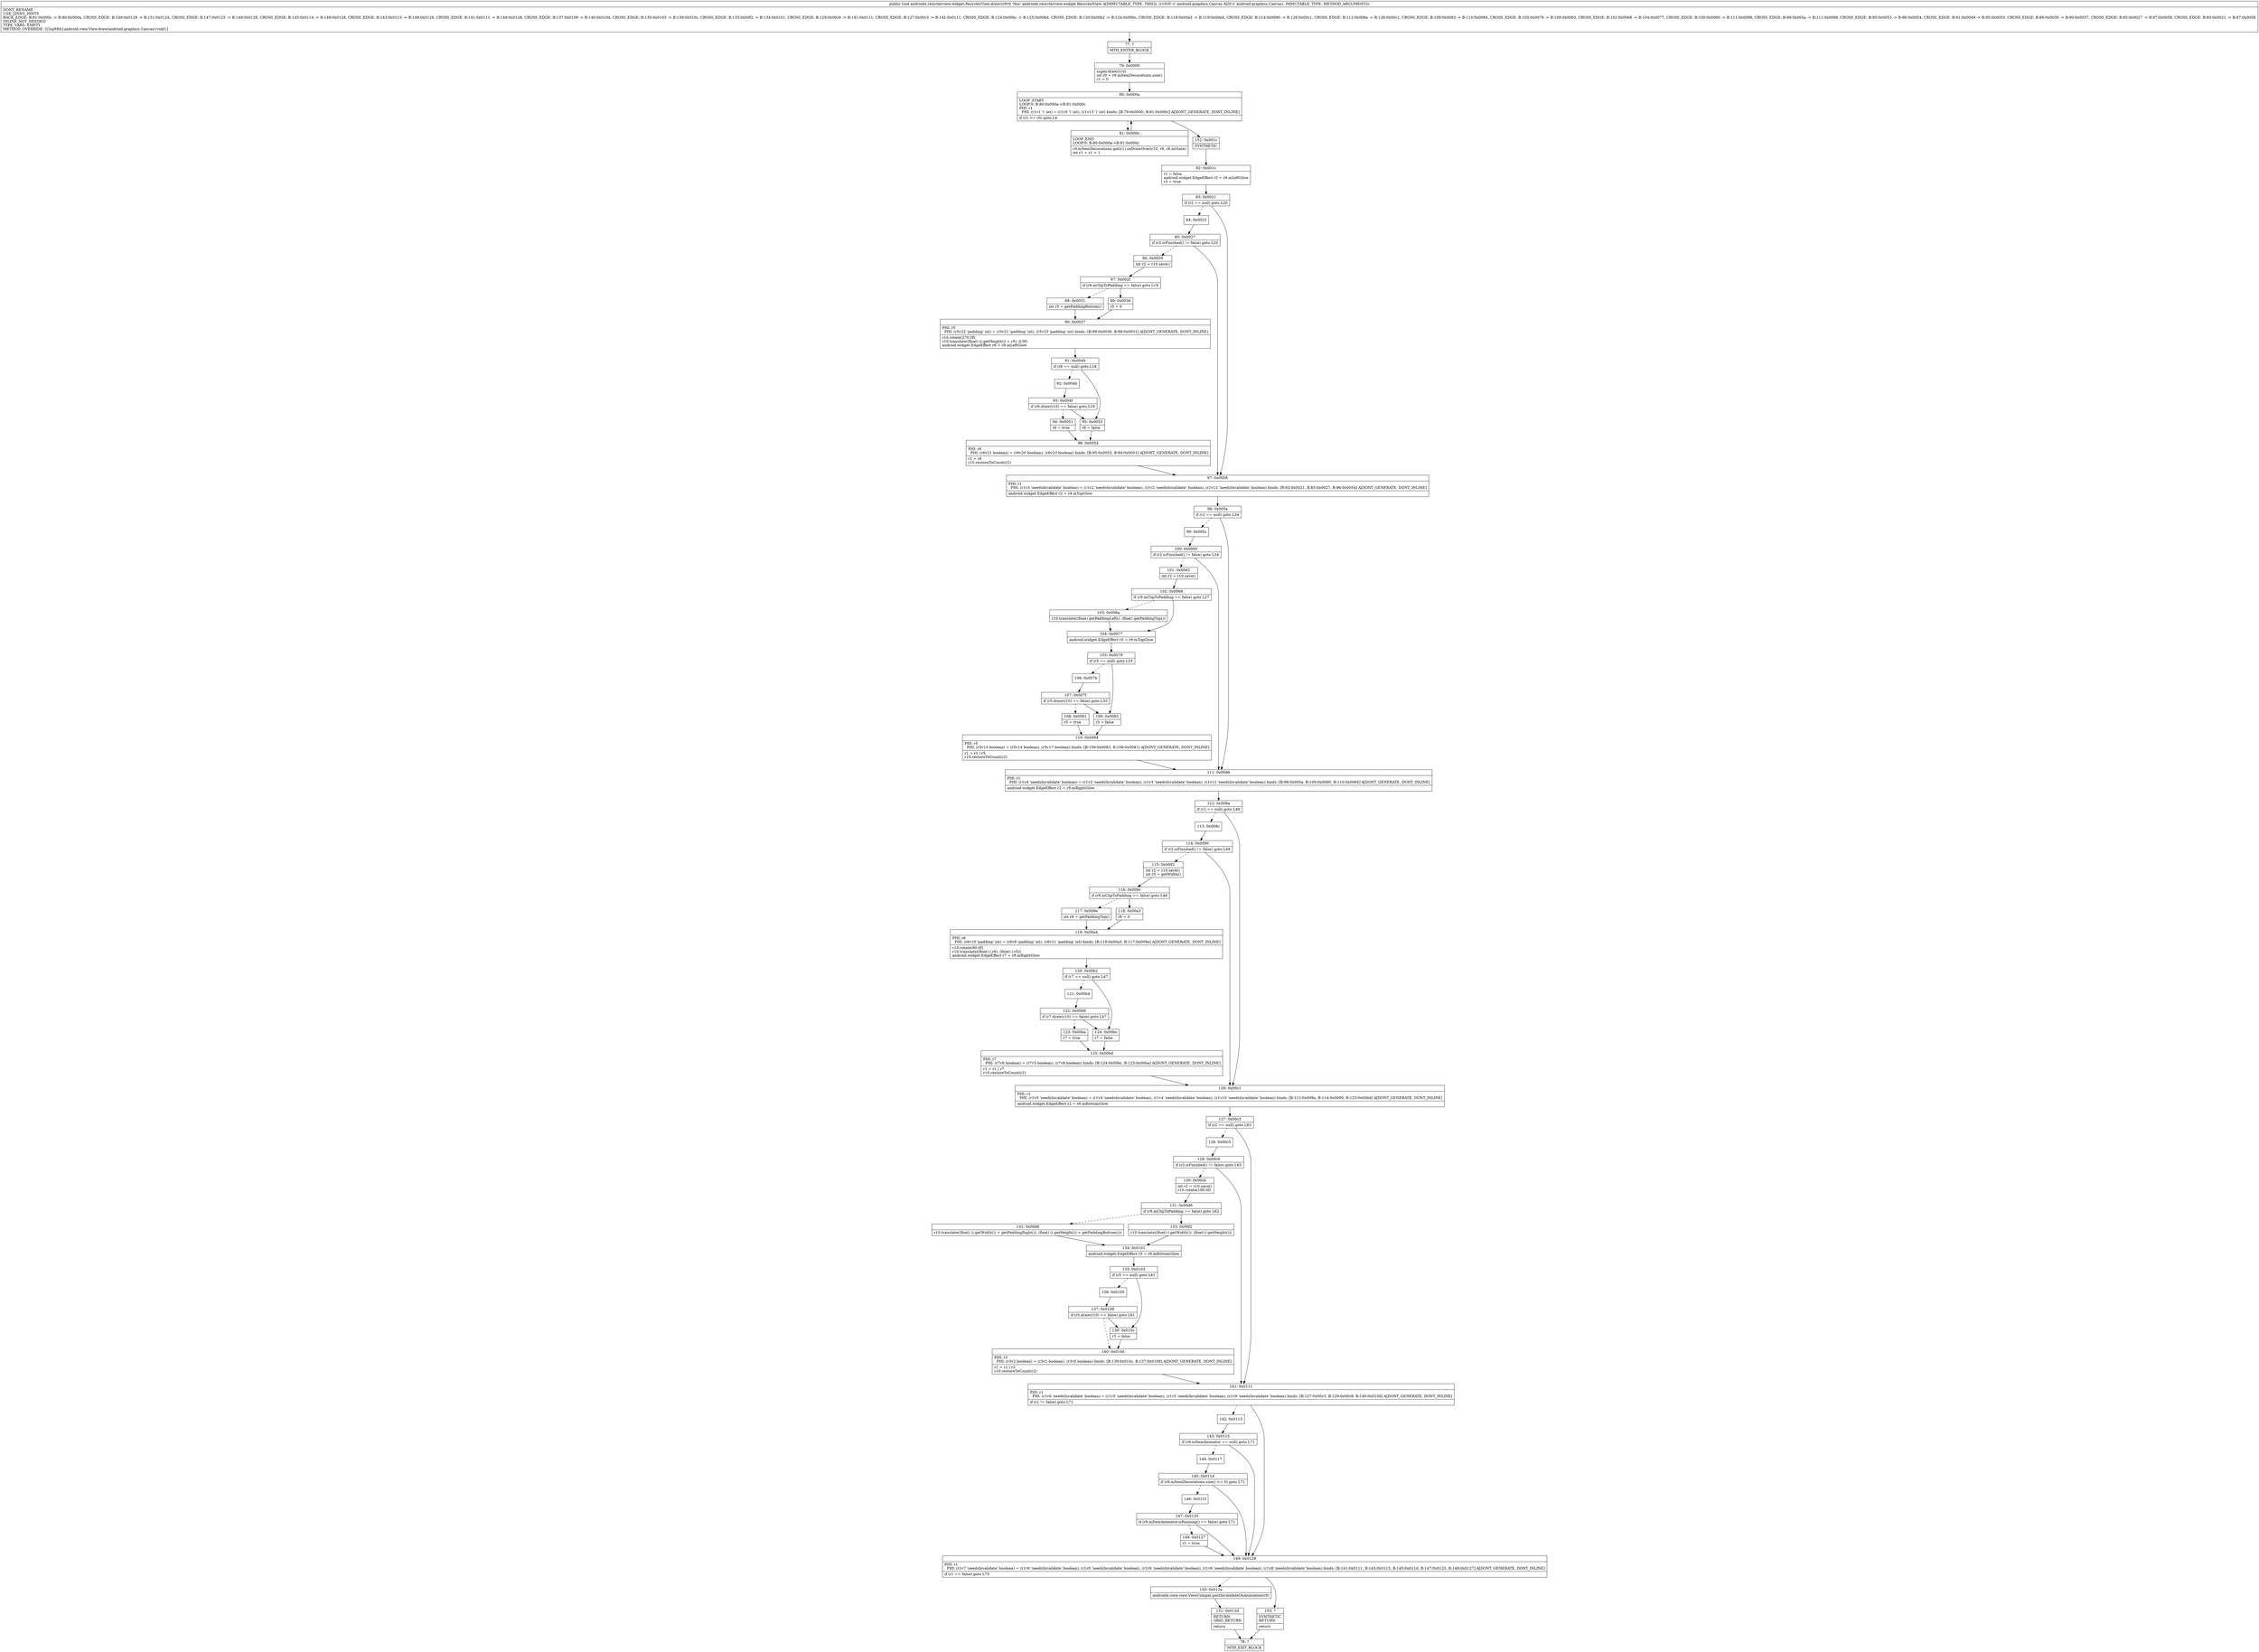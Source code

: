 digraph "CFG forandroidx.recyclerview.widget.RecyclerView.draw(Landroid\/graphics\/Canvas;)V" {
Node_77 [shape=record,label="{77\:\ ?|MTH_ENTER_BLOCK\l}"];
Node_79 [shape=record,label="{79\:\ 0x0000|super.draw(r10)\lint r0 = r9.mItemDecorations.size()\lr1 = 0\l}"];
Node_80 [shape=record,label="{80\:\ 0x000a|LOOP_START\lLOOP:0: B:80:0x000a\-\>B:81:0x000c\lPHI: r1 \l  PHI: (r1v1 'i' int) = (r1v0 'i' int), (r1v13 'i' int) binds: [B:79:0x0000, B:81:0x000c] A[DONT_GENERATE, DONT_INLINE]\l|if (r1 \>= r0) goto L4\l}"];
Node_81 [shape=record,label="{81\:\ 0x000c|LOOP_END\lLOOP:0: B:80:0x000a\-\>B:81:0x000c\l|r9.mItemDecorations.get(r1).onDrawOver(r10, r9, r9.mState)\lint r1 = r1 + 1\l}"];
Node_152 [shape=record,label="{152\:\ 0x001c|SYNTHETIC\l}"];
Node_82 [shape=record,label="{82\:\ 0x001c|r1 = false\landroid.widget.EdgeEffect r2 = r9.mLeftGlow\lr3 = true\l}"];
Node_83 [shape=record,label="{83\:\ 0x0021|if (r2 == null) goto L20\l}"];
Node_84 [shape=record,label="{84\:\ 0x0023}"];
Node_85 [shape=record,label="{85\:\ 0x0027|if (r2.isFinished() != false) goto L20\l}"];
Node_86 [shape=record,label="{86\:\ 0x0029|int r2 = r10.save()\l}"];
Node_87 [shape=record,label="{87\:\ 0x002f|if (r9.mClipToPadding == false) goto L19\l}"];
Node_88 [shape=record,label="{88\:\ 0x0031|int r5 = getPaddingBottom()\l}"];
Node_90 [shape=record,label="{90\:\ 0x0037|PHI: r5 \l  PHI: (r5v22 'padding' int) = (r5v21 'padding' int), (r5v23 'padding' int) binds: [B:89:0x0036, B:88:0x0031] A[DONT_GENERATE, DONT_INLINE]\l|r10.rotate(270.0f)\lr10.translate((float) ((\-getHeight()) + r5), 0.0f)\landroid.widget.EdgeEffect r6 = r9.mLeftGlow\l}"];
Node_91 [shape=record,label="{91\:\ 0x0049|if (r6 == null) goto L18\l}"];
Node_92 [shape=record,label="{92\:\ 0x004b}"];
Node_93 [shape=record,label="{93\:\ 0x004f|if (r6.draw(r10) == false) goto L18\l}"];
Node_94 [shape=record,label="{94\:\ 0x0051|r6 = true\l}"];
Node_96 [shape=record,label="{96\:\ 0x0054|PHI: r6 \l  PHI: (r6v21 boolean) = (r6v20 boolean), (r6v23 boolean) binds: [B:95:0x0053, B:94:0x0051] A[DONT_GENERATE, DONT_INLINE]\l|r1 = r6\lr10.restoreToCount(r2)\l}"];
Node_95 [shape=record,label="{95\:\ 0x0053|r6 = false\l}"];
Node_89 [shape=record,label="{89\:\ 0x0036|r5 = 0\l}"];
Node_97 [shape=record,label="{97\:\ 0x0058|PHI: r1 \l  PHI: (r1v3 'needsInvalidate' boolean) = (r1v2 'needsInvalidate' boolean), (r1v2 'needsInvalidate' boolean), (r1v12 'needsInvalidate' boolean) binds: [B:83:0x0021, B:85:0x0027, B:96:0x0054] A[DONT_GENERATE, DONT_INLINE]\l|android.widget.EdgeEffect r2 = r9.mTopGlow\l}"];
Node_98 [shape=record,label="{98\:\ 0x005a|if (r2 == null) goto L34\l}"];
Node_99 [shape=record,label="{99\:\ 0x005c}"];
Node_100 [shape=record,label="{100\:\ 0x0060|if (r2.isFinished() != false) goto L34\l}"];
Node_101 [shape=record,label="{101\:\ 0x0062|int r2 = r10.save()\l}"];
Node_102 [shape=record,label="{102\:\ 0x0068|if (r9.mClipToPadding == false) goto L27\l}"];
Node_103 [shape=record,label="{103\:\ 0x006a|r10.translate((float) getPaddingLeft(), (float) getPaddingTop())\l}"];
Node_104 [shape=record,label="{104\:\ 0x0077|android.widget.EdgeEffect r5 = r9.mTopGlow\l}"];
Node_105 [shape=record,label="{105\:\ 0x0079|if (r5 == null) goto L33\l}"];
Node_106 [shape=record,label="{106\:\ 0x007b}"];
Node_107 [shape=record,label="{107\:\ 0x007f|if (r5.draw(r10) == false) goto L33\l}"];
Node_108 [shape=record,label="{108\:\ 0x0081|r5 = true\l}"];
Node_110 [shape=record,label="{110\:\ 0x0084|PHI: r5 \l  PHI: (r5v15 boolean) = (r5v14 boolean), (r5v17 boolean) binds: [B:109:0x0083, B:108:0x0081] A[DONT_GENERATE, DONT_INLINE]\l|r1 = r1 \| r5\lr10.restoreToCount(r2)\l}"];
Node_109 [shape=record,label="{109\:\ 0x0083|r5 = false\l}"];
Node_111 [shape=record,label="{111\:\ 0x0088|PHI: r1 \l  PHI: (r1v4 'needsInvalidate' boolean) = (r1v3 'needsInvalidate' boolean), (r1v3 'needsInvalidate' boolean), (r1v11 'needsInvalidate' boolean) binds: [B:98:0x005a, B:100:0x0060, B:110:0x0084] A[DONT_GENERATE, DONT_INLINE]\l|android.widget.EdgeEffect r2 = r9.mRightGlow\l}"];
Node_112 [shape=record,label="{112\:\ 0x008a|if (r2 == null) goto L49\l}"];
Node_113 [shape=record,label="{113\:\ 0x008c}"];
Node_114 [shape=record,label="{114\:\ 0x0090|if (r2.isFinished() != false) goto L49\l}"];
Node_115 [shape=record,label="{115\:\ 0x0092|int r2 = r10.save()\lint r5 = getWidth()\l}"];
Node_116 [shape=record,label="{116\:\ 0x009c|if (r9.mClipToPadding == false) goto L48\l}"];
Node_117 [shape=record,label="{117\:\ 0x009e|int r6 = getPaddingTop()\l}"];
Node_119 [shape=record,label="{119\:\ 0x00a4|PHI: r6 \l  PHI: (r6v10 'padding' int) = (r6v9 'padding' int), (r6v11 'padding' int) binds: [B:118:0x00a3, B:117:0x009e] A[DONT_GENERATE, DONT_INLINE]\l|r10.rotate(90.0f)\lr10.translate((float) (\-r6), (float) (\-r5))\landroid.widget.EdgeEffect r7 = r9.mRightGlow\l}"];
Node_120 [shape=record,label="{120\:\ 0x00b2|if (r7 == null) goto L47\l}"];
Node_121 [shape=record,label="{121\:\ 0x00b4}"];
Node_122 [shape=record,label="{122\:\ 0x00b8|if (r7.draw(r10) == false) goto L47\l}"];
Node_123 [shape=record,label="{123\:\ 0x00ba|r7 = true\l}"];
Node_125 [shape=record,label="{125\:\ 0x00bd|PHI: r7 \l  PHI: (r7v6 boolean) = (r7v5 boolean), (r7v8 boolean) binds: [B:124:0x00bc, B:123:0x00ba] A[DONT_GENERATE, DONT_INLINE]\l|r1 = r1 \| r7\lr10.restoreToCount(r2)\l}"];
Node_124 [shape=record,label="{124\:\ 0x00bc|r7 = false\l}"];
Node_118 [shape=record,label="{118\:\ 0x00a3|r6 = 0\l}"];
Node_126 [shape=record,label="{126\:\ 0x00c1|PHI: r1 \l  PHI: (r1v5 'needsInvalidate' boolean) = (r1v4 'needsInvalidate' boolean), (r1v4 'needsInvalidate' boolean), (r1v10 'needsInvalidate' boolean) binds: [B:112:0x008a, B:114:0x0090, B:125:0x00bd] A[DONT_GENERATE, DONT_INLINE]\l|android.widget.EdgeEffect r2 = r9.mBottomGlow\l}"];
Node_127 [shape=record,label="{127\:\ 0x00c3|if (r2 == null) goto L63\l}"];
Node_128 [shape=record,label="{128\:\ 0x00c5}"];
Node_129 [shape=record,label="{129\:\ 0x00c9|if (r2.isFinished() != false) goto L63\l}"];
Node_130 [shape=record,label="{130\:\ 0x00cb|int r2 = r10.save()\lr10.rotate(180.0f)\l}"];
Node_131 [shape=record,label="{131\:\ 0x00d6|if (r9.mClipToPadding == false) goto L62\l}"];
Node_132 [shape=record,label="{132\:\ 0x00d8|r10.translate((float) ((\-getWidth()) + getPaddingRight()), (float) ((\-getHeight()) + getPaddingBottom()))\l}"];
Node_134 [shape=record,label="{134\:\ 0x0101|android.widget.EdgeEffect r5 = r9.mBottomGlow\l}"];
Node_135 [shape=record,label="{135\:\ 0x0103|if (r5 == null) goto L61\l}"];
Node_136 [shape=record,label="{136\:\ 0x0105}"];
Node_137 [shape=record,label="{137\:\ 0x0109|if (r5.draw(r10) == false) goto L61\l}"];
Node_140 [shape=record,label="{140\:\ 0x010d|PHI: r3 \l  PHI: (r3v2 boolean) = (r3v1 boolean), (r3v0 boolean) binds: [B:139:0x010c, B:137:0x0109] A[DONT_GENERATE, DONT_INLINE]\l|r1 = r1 \| r3\lr10.restoreToCount(r2)\l}"];
Node_139 [shape=record,label="{139\:\ 0x010c|r3 = false\l}"];
Node_133 [shape=record,label="{133\:\ 0x00f2|r10.translate((float) (\-getWidth()), (float) (\-getHeight()))\l}"];
Node_141 [shape=record,label="{141\:\ 0x0111|PHI: r1 \l  PHI: (r1v6 'needsInvalidate' boolean) = (r1v5 'needsInvalidate' boolean), (r1v5 'needsInvalidate' boolean), (r1v9 'needsInvalidate' boolean) binds: [B:127:0x00c3, B:129:0x00c9, B:140:0x010d] A[DONT_GENERATE, DONT_INLINE]\l|if (r1 != false) goto L71\l}"];
Node_142 [shape=record,label="{142\:\ 0x0113}"];
Node_143 [shape=record,label="{143\:\ 0x0115|if (r9.mItemAnimator == null) goto L71\l}"];
Node_144 [shape=record,label="{144\:\ 0x0117}"];
Node_145 [shape=record,label="{145\:\ 0x011d|if (r9.mItemDecorations.size() \<= 0) goto L71\l}"];
Node_146 [shape=record,label="{146\:\ 0x011f}"];
Node_147 [shape=record,label="{147\:\ 0x0125|if (r9.mItemAnimator.isRunning() == false) goto L71\l}"];
Node_148 [shape=record,label="{148\:\ 0x0127|r1 = true\l}"];
Node_149 [shape=record,label="{149\:\ 0x0128|PHI: r1 \l  PHI: (r1v7 'needsInvalidate' boolean) = (r1v6 'needsInvalidate' boolean), (r1v6 'needsInvalidate' boolean), (r1v6 'needsInvalidate' boolean), (r1v6 'needsInvalidate' boolean), (r1v8 'needsInvalidate' boolean) binds: [B:141:0x0111, B:143:0x0115, B:145:0x011d, B:147:0x0125, B:148:0x0127] A[DONT_GENERATE, DONT_INLINE]\l|if (r1 == false) goto L75\l}"];
Node_150 [shape=record,label="{150\:\ 0x012a|androidx.core.view.ViewCompat.postInvalidateOnAnimation(r9)\l}"];
Node_151 [shape=record,label="{151\:\ 0x012d|RETURN\lORIG_RETURN\l|return\l}"];
Node_78 [shape=record,label="{78\:\ ?|MTH_EXIT_BLOCK\l}"];
Node_153 [shape=record,label="{153\:\ ?|SYNTHETIC\lRETURN\l|return\l}"];
MethodNode[shape=record,label="{public void androidx.recyclerview.widget.RecyclerView.draw((r9v0 'this' androidx.recyclerview.widget.RecyclerView A[IMMUTABLE_TYPE, THIS]), (r10v0 'c' android.graphics.Canvas A[D('c' android.graphics.Canvas), IMMUTABLE_TYPE, METHOD_ARGUMENT]))  | DONT_RENAME\lUSE_LINES_HINTS\lBACK_EDGE: B:81:0x000c \-\> B:80:0x000a, CROSS_EDGE: B:149:0x0128 \-\> B:151:0x012d, CROSS_EDGE: B:147:0x0125 \-\> B:149:0x0128, CROSS_EDGE: B:145:0x011d \-\> B:149:0x0128, CROSS_EDGE: B:143:0x0115 \-\> B:149:0x0128, CROSS_EDGE: B:141:0x0111 \-\> B:149:0x0128, CROSS_EDGE: B:137:0x0109 \-\> B:140:0x010d, CROSS_EDGE: B:135:0x0103 \-\> B:139:0x010c, CROSS_EDGE: B:133:0x00f2 \-\> B:134:0x0101, CROSS_EDGE: B:129:0x00c9 \-\> B:141:0x0111, CROSS_EDGE: B:127:0x00c3 \-\> B:141:0x0111, CROSS_EDGE: B:124:0x00bc \-\> B:125:0x00bd, CROSS_EDGE: B:120:0x00b2 \-\> B:124:0x00bc, CROSS_EDGE: B:118:0x00a3 \-\> B:119:0x00a4, CROSS_EDGE: B:114:0x0090 \-\> B:126:0x00c1, CROSS_EDGE: B:112:0x008a \-\> B:126:0x00c1, CROSS_EDGE: B:109:0x0083 \-\> B:110:0x0084, CROSS_EDGE: B:105:0x0079 \-\> B:109:0x0083, CROSS_EDGE: B:102:0x0068 \-\> B:104:0x0077, CROSS_EDGE: B:100:0x0060 \-\> B:111:0x0088, CROSS_EDGE: B:98:0x005a \-\> B:111:0x0088, CROSS_EDGE: B:95:0x0053 \-\> B:96:0x0054, CROSS_EDGE: B:91:0x0049 \-\> B:95:0x0053, CROSS_EDGE: B:89:0x0036 \-\> B:90:0x0037, CROSS_EDGE: B:85:0x0027 \-\> B:97:0x0058, CROSS_EDGE: B:83:0x0021 \-\> B:97:0x0058\lINLINE_NOT_NEEDED\lTYPE_VARS: EMPTY\lMETHOD_OVERRIDE: [ClspMth\{android.view.View.draw(android.graphics.Canvas):void\}]\l}"];
MethodNode -> Node_77;Node_77 -> Node_79;
Node_79 -> Node_80;
Node_80 -> Node_81[style=dashed];
Node_80 -> Node_152;
Node_81 -> Node_80;
Node_152 -> Node_82;
Node_82 -> Node_83;
Node_83 -> Node_84[style=dashed];
Node_83 -> Node_97;
Node_84 -> Node_85;
Node_85 -> Node_86[style=dashed];
Node_85 -> Node_97;
Node_86 -> Node_87;
Node_87 -> Node_88[style=dashed];
Node_87 -> Node_89;
Node_88 -> Node_90;
Node_90 -> Node_91;
Node_91 -> Node_92[style=dashed];
Node_91 -> Node_95;
Node_92 -> Node_93;
Node_93 -> Node_94[style=dashed];
Node_93 -> Node_95;
Node_94 -> Node_96;
Node_96 -> Node_97;
Node_95 -> Node_96;
Node_89 -> Node_90;
Node_97 -> Node_98;
Node_98 -> Node_99[style=dashed];
Node_98 -> Node_111;
Node_99 -> Node_100;
Node_100 -> Node_101[style=dashed];
Node_100 -> Node_111;
Node_101 -> Node_102;
Node_102 -> Node_103[style=dashed];
Node_102 -> Node_104;
Node_103 -> Node_104;
Node_104 -> Node_105;
Node_105 -> Node_106[style=dashed];
Node_105 -> Node_109;
Node_106 -> Node_107;
Node_107 -> Node_108[style=dashed];
Node_107 -> Node_109;
Node_108 -> Node_110;
Node_110 -> Node_111;
Node_109 -> Node_110;
Node_111 -> Node_112;
Node_112 -> Node_113[style=dashed];
Node_112 -> Node_126;
Node_113 -> Node_114;
Node_114 -> Node_115[style=dashed];
Node_114 -> Node_126;
Node_115 -> Node_116;
Node_116 -> Node_117[style=dashed];
Node_116 -> Node_118;
Node_117 -> Node_119;
Node_119 -> Node_120;
Node_120 -> Node_121[style=dashed];
Node_120 -> Node_124;
Node_121 -> Node_122;
Node_122 -> Node_123[style=dashed];
Node_122 -> Node_124;
Node_123 -> Node_125;
Node_125 -> Node_126;
Node_124 -> Node_125;
Node_118 -> Node_119;
Node_126 -> Node_127;
Node_127 -> Node_128[style=dashed];
Node_127 -> Node_141;
Node_128 -> Node_129;
Node_129 -> Node_130[style=dashed];
Node_129 -> Node_141;
Node_130 -> Node_131;
Node_131 -> Node_132[style=dashed];
Node_131 -> Node_133;
Node_132 -> Node_134;
Node_134 -> Node_135;
Node_135 -> Node_136[style=dashed];
Node_135 -> Node_139;
Node_136 -> Node_137;
Node_137 -> Node_139;
Node_137 -> Node_140[style=dashed];
Node_140 -> Node_141;
Node_139 -> Node_140;
Node_133 -> Node_134;
Node_141 -> Node_142[style=dashed];
Node_141 -> Node_149;
Node_142 -> Node_143;
Node_143 -> Node_144[style=dashed];
Node_143 -> Node_149;
Node_144 -> Node_145;
Node_145 -> Node_146[style=dashed];
Node_145 -> Node_149;
Node_146 -> Node_147;
Node_147 -> Node_148[style=dashed];
Node_147 -> Node_149;
Node_148 -> Node_149;
Node_149 -> Node_150[style=dashed];
Node_149 -> Node_153;
Node_150 -> Node_151;
Node_151 -> Node_78;
Node_153 -> Node_78;
}

